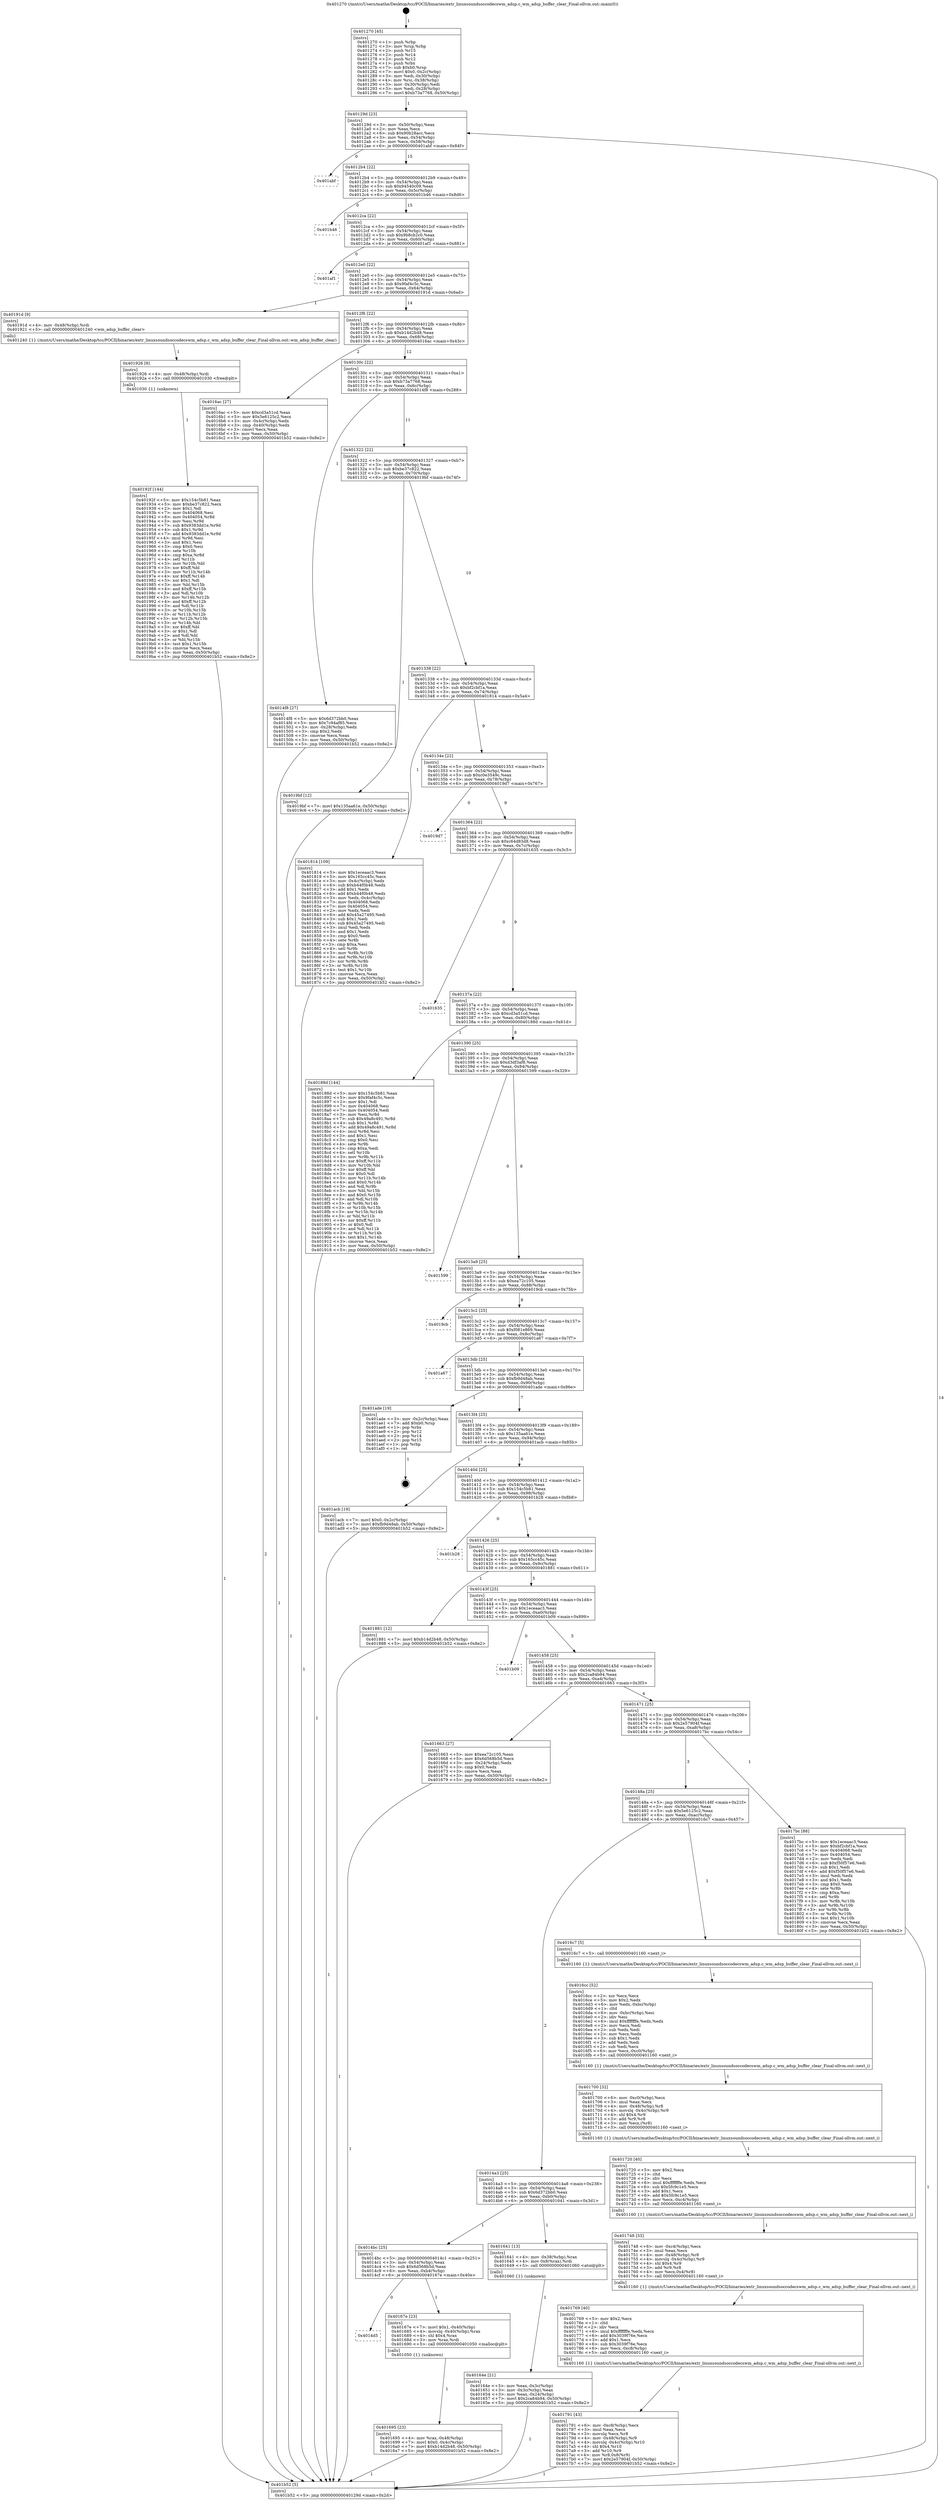 digraph "0x401270" {
  label = "0x401270 (/mnt/c/Users/mathe/Desktop/tcc/POCII/binaries/extr_linuxsoundsoccodecswm_adsp.c_wm_adsp_buffer_clear_Final-ollvm.out::main(0))"
  labelloc = "t"
  node[shape=record]

  Entry [label="",width=0.3,height=0.3,shape=circle,fillcolor=black,style=filled]
  "0x40129d" [label="{
     0x40129d [23]\l
     | [instrs]\l
     &nbsp;&nbsp;0x40129d \<+3\>: mov -0x50(%rbp),%eax\l
     &nbsp;&nbsp;0x4012a0 \<+2\>: mov %eax,%ecx\l
     &nbsp;&nbsp;0x4012a2 \<+6\>: sub $0x90b28acc,%ecx\l
     &nbsp;&nbsp;0x4012a8 \<+3\>: mov %eax,-0x54(%rbp)\l
     &nbsp;&nbsp;0x4012ab \<+3\>: mov %ecx,-0x58(%rbp)\l
     &nbsp;&nbsp;0x4012ae \<+6\>: je 0000000000401abf \<main+0x84f\>\l
  }"]
  "0x401abf" [label="{
     0x401abf\l
  }", style=dashed]
  "0x4012b4" [label="{
     0x4012b4 [22]\l
     | [instrs]\l
     &nbsp;&nbsp;0x4012b4 \<+5\>: jmp 00000000004012b9 \<main+0x49\>\l
     &nbsp;&nbsp;0x4012b9 \<+3\>: mov -0x54(%rbp),%eax\l
     &nbsp;&nbsp;0x4012bc \<+5\>: sub $0x94540c09,%eax\l
     &nbsp;&nbsp;0x4012c1 \<+3\>: mov %eax,-0x5c(%rbp)\l
     &nbsp;&nbsp;0x4012c4 \<+6\>: je 0000000000401b46 \<main+0x8d6\>\l
  }"]
  Exit [label="",width=0.3,height=0.3,shape=circle,fillcolor=black,style=filled,peripheries=2]
  "0x401b46" [label="{
     0x401b46\l
  }", style=dashed]
  "0x4012ca" [label="{
     0x4012ca [22]\l
     | [instrs]\l
     &nbsp;&nbsp;0x4012ca \<+5\>: jmp 00000000004012cf \<main+0x5f\>\l
     &nbsp;&nbsp;0x4012cf \<+3\>: mov -0x54(%rbp),%eax\l
     &nbsp;&nbsp;0x4012d2 \<+5\>: sub $0x9b8cb2c0,%eax\l
     &nbsp;&nbsp;0x4012d7 \<+3\>: mov %eax,-0x60(%rbp)\l
     &nbsp;&nbsp;0x4012da \<+6\>: je 0000000000401af1 \<main+0x881\>\l
  }"]
  "0x40192f" [label="{
     0x40192f [144]\l
     | [instrs]\l
     &nbsp;&nbsp;0x40192f \<+5\>: mov $0x154c5b81,%eax\l
     &nbsp;&nbsp;0x401934 \<+5\>: mov $0xbe37c822,%ecx\l
     &nbsp;&nbsp;0x401939 \<+2\>: mov $0x1,%dl\l
     &nbsp;&nbsp;0x40193b \<+7\>: mov 0x404068,%esi\l
     &nbsp;&nbsp;0x401942 \<+8\>: mov 0x404054,%r8d\l
     &nbsp;&nbsp;0x40194a \<+3\>: mov %esi,%r9d\l
     &nbsp;&nbsp;0x40194d \<+7\>: sub $0x9383dd1e,%r9d\l
     &nbsp;&nbsp;0x401954 \<+4\>: sub $0x1,%r9d\l
     &nbsp;&nbsp;0x401958 \<+7\>: add $0x9383dd1e,%r9d\l
     &nbsp;&nbsp;0x40195f \<+4\>: imul %r9d,%esi\l
     &nbsp;&nbsp;0x401963 \<+3\>: and $0x1,%esi\l
     &nbsp;&nbsp;0x401966 \<+3\>: cmp $0x0,%esi\l
     &nbsp;&nbsp;0x401969 \<+4\>: sete %r10b\l
     &nbsp;&nbsp;0x40196d \<+4\>: cmp $0xa,%r8d\l
     &nbsp;&nbsp;0x401971 \<+4\>: setl %r11b\l
     &nbsp;&nbsp;0x401975 \<+3\>: mov %r10b,%bl\l
     &nbsp;&nbsp;0x401978 \<+3\>: xor $0xff,%bl\l
     &nbsp;&nbsp;0x40197b \<+3\>: mov %r11b,%r14b\l
     &nbsp;&nbsp;0x40197e \<+4\>: xor $0xff,%r14b\l
     &nbsp;&nbsp;0x401982 \<+3\>: xor $0x1,%dl\l
     &nbsp;&nbsp;0x401985 \<+3\>: mov %bl,%r15b\l
     &nbsp;&nbsp;0x401988 \<+4\>: and $0xff,%r15b\l
     &nbsp;&nbsp;0x40198c \<+3\>: and %dl,%r10b\l
     &nbsp;&nbsp;0x40198f \<+3\>: mov %r14b,%r12b\l
     &nbsp;&nbsp;0x401992 \<+4\>: and $0xff,%r12b\l
     &nbsp;&nbsp;0x401996 \<+3\>: and %dl,%r11b\l
     &nbsp;&nbsp;0x401999 \<+3\>: or %r10b,%r15b\l
     &nbsp;&nbsp;0x40199c \<+3\>: or %r11b,%r12b\l
     &nbsp;&nbsp;0x40199f \<+3\>: xor %r12b,%r15b\l
     &nbsp;&nbsp;0x4019a2 \<+3\>: or %r14b,%bl\l
     &nbsp;&nbsp;0x4019a5 \<+3\>: xor $0xff,%bl\l
     &nbsp;&nbsp;0x4019a8 \<+3\>: or $0x1,%dl\l
     &nbsp;&nbsp;0x4019ab \<+2\>: and %dl,%bl\l
     &nbsp;&nbsp;0x4019ad \<+3\>: or %bl,%r15b\l
     &nbsp;&nbsp;0x4019b0 \<+4\>: test $0x1,%r15b\l
     &nbsp;&nbsp;0x4019b4 \<+3\>: cmovne %ecx,%eax\l
     &nbsp;&nbsp;0x4019b7 \<+3\>: mov %eax,-0x50(%rbp)\l
     &nbsp;&nbsp;0x4019ba \<+5\>: jmp 0000000000401b52 \<main+0x8e2\>\l
  }"]
  "0x401af1" [label="{
     0x401af1\l
  }", style=dashed]
  "0x4012e0" [label="{
     0x4012e0 [22]\l
     | [instrs]\l
     &nbsp;&nbsp;0x4012e0 \<+5\>: jmp 00000000004012e5 \<main+0x75\>\l
     &nbsp;&nbsp;0x4012e5 \<+3\>: mov -0x54(%rbp),%eax\l
     &nbsp;&nbsp;0x4012e8 \<+5\>: sub $0x9faf4c5c,%eax\l
     &nbsp;&nbsp;0x4012ed \<+3\>: mov %eax,-0x64(%rbp)\l
     &nbsp;&nbsp;0x4012f0 \<+6\>: je 000000000040191d \<main+0x6ad\>\l
  }"]
  "0x401926" [label="{
     0x401926 [9]\l
     | [instrs]\l
     &nbsp;&nbsp;0x401926 \<+4\>: mov -0x48(%rbp),%rdi\l
     &nbsp;&nbsp;0x40192a \<+5\>: call 0000000000401030 \<free@plt\>\l
     | [calls]\l
     &nbsp;&nbsp;0x401030 \{1\} (unknown)\l
  }"]
  "0x40191d" [label="{
     0x40191d [9]\l
     | [instrs]\l
     &nbsp;&nbsp;0x40191d \<+4\>: mov -0x48(%rbp),%rdi\l
     &nbsp;&nbsp;0x401921 \<+5\>: call 0000000000401240 \<wm_adsp_buffer_clear\>\l
     | [calls]\l
     &nbsp;&nbsp;0x401240 \{1\} (/mnt/c/Users/mathe/Desktop/tcc/POCII/binaries/extr_linuxsoundsoccodecswm_adsp.c_wm_adsp_buffer_clear_Final-ollvm.out::wm_adsp_buffer_clear)\l
  }"]
  "0x4012f6" [label="{
     0x4012f6 [22]\l
     | [instrs]\l
     &nbsp;&nbsp;0x4012f6 \<+5\>: jmp 00000000004012fb \<main+0x8b\>\l
     &nbsp;&nbsp;0x4012fb \<+3\>: mov -0x54(%rbp),%eax\l
     &nbsp;&nbsp;0x4012fe \<+5\>: sub $0xb14d2b48,%eax\l
     &nbsp;&nbsp;0x401303 \<+3\>: mov %eax,-0x68(%rbp)\l
     &nbsp;&nbsp;0x401306 \<+6\>: je 00000000004016ac \<main+0x43c\>\l
  }"]
  "0x401791" [label="{
     0x401791 [43]\l
     | [instrs]\l
     &nbsp;&nbsp;0x401791 \<+6\>: mov -0xc8(%rbp),%ecx\l
     &nbsp;&nbsp;0x401797 \<+3\>: imul %eax,%ecx\l
     &nbsp;&nbsp;0x40179a \<+3\>: movslq %ecx,%r8\l
     &nbsp;&nbsp;0x40179d \<+4\>: mov -0x48(%rbp),%r9\l
     &nbsp;&nbsp;0x4017a1 \<+4\>: movslq -0x4c(%rbp),%r10\l
     &nbsp;&nbsp;0x4017a5 \<+4\>: shl $0x4,%r10\l
     &nbsp;&nbsp;0x4017a9 \<+3\>: add %r10,%r9\l
     &nbsp;&nbsp;0x4017ac \<+4\>: mov %r8,0x8(%r9)\l
     &nbsp;&nbsp;0x4017b0 \<+7\>: movl $0x2e57904f,-0x50(%rbp)\l
     &nbsp;&nbsp;0x4017b7 \<+5\>: jmp 0000000000401b52 \<main+0x8e2\>\l
  }"]
  "0x4016ac" [label="{
     0x4016ac [27]\l
     | [instrs]\l
     &nbsp;&nbsp;0x4016ac \<+5\>: mov $0xcd3a51cd,%eax\l
     &nbsp;&nbsp;0x4016b1 \<+5\>: mov $0x5e6125c2,%ecx\l
     &nbsp;&nbsp;0x4016b6 \<+3\>: mov -0x4c(%rbp),%edx\l
     &nbsp;&nbsp;0x4016b9 \<+3\>: cmp -0x40(%rbp),%edx\l
     &nbsp;&nbsp;0x4016bc \<+3\>: cmovl %ecx,%eax\l
     &nbsp;&nbsp;0x4016bf \<+3\>: mov %eax,-0x50(%rbp)\l
     &nbsp;&nbsp;0x4016c2 \<+5\>: jmp 0000000000401b52 \<main+0x8e2\>\l
  }"]
  "0x40130c" [label="{
     0x40130c [22]\l
     | [instrs]\l
     &nbsp;&nbsp;0x40130c \<+5\>: jmp 0000000000401311 \<main+0xa1\>\l
     &nbsp;&nbsp;0x401311 \<+3\>: mov -0x54(%rbp),%eax\l
     &nbsp;&nbsp;0x401314 \<+5\>: sub $0xb73a7768,%eax\l
     &nbsp;&nbsp;0x401319 \<+3\>: mov %eax,-0x6c(%rbp)\l
     &nbsp;&nbsp;0x40131c \<+6\>: je 00000000004014f8 \<main+0x288\>\l
  }"]
  "0x401769" [label="{
     0x401769 [40]\l
     | [instrs]\l
     &nbsp;&nbsp;0x401769 \<+5\>: mov $0x2,%ecx\l
     &nbsp;&nbsp;0x40176e \<+1\>: cltd\l
     &nbsp;&nbsp;0x40176f \<+2\>: idiv %ecx\l
     &nbsp;&nbsp;0x401771 \<+6\>: imul $0xfffffffe,%edx,%ecx\l
     &nbsp;&nbsp;0x401777 \<+6\>: add $0x3039f76e,%ecx\l
     &nbsp;&nbsp;0x40177d \<+3\>: add $0x1,%ecx\l
     &nbsp;&nbsp;0x401780 \<+6\>: sub $0x3039f76e,%ecx\l
     &nbsp;&nbsp;0x401786 \<+6\>: mov %ecx,-0xc8(%rbp)\l
     &nbsp;&nbsp;0x40178c \<+5\>: call 0000000000401160 \<next_i\>\l
     | [calls]\l
     &nbsp;&nbsp;0x401160 \{1\} (/mnt/c/Users/mathe/Desktop/tcc/POCII/binaries/extr_linuxsoundsoccodecswm_adsp.c_wm_adsp_buffer_clear_Final-ollvm.out::next_i)\l
  }"]
  "0x4014f8" [label="{
     0x4014f8 [27]\l
     | [instrs]\l
     &nbsp;&nbsp;0x4014f8 \<+5\>: mov $0x6d372bb0,%eax\l
     &nbsp;&nbsp;0x4014fd \<+5\>: mov $0x7c94af85,%ecx\l
     &nbsp;&nbsp;0x401502 \<+3\>: mov -0x28(%rbp),%edx\l
     &nbsp;&nbsp;0x401505 \<+3\>: cmp $0x2,%edx\l
     &nbsp;&nbsp;0x401508 \<+3\>: cmovne %ecx,%eax\l
     &nbsp;&nbsp;0x40150b \<+3\>: mov %eax,-0x50(%rbp)\l
     &nbsp;&nbsp;0x40150e \<+5\>: jmp 0000000000401b52 \<main+0x8e2\>\l
  }"]
  "0x401322" [label="{
     0x401322 [22]\l
     | [instrs]\l
     &nbsp;&nbsp;0x401322 \<+5\>: jmp 0000000000401327 \<main+0xb7\>\l
     &nbsp;&nbsp;0x401327 \<+3\>: mov -0x54(%rbp),%eax\l
     &nbsp;&nbsp;0x40132a \<+5\>: sub $0xbe37c822,%eax\l
     &nbsp;&nbsp;0x40132f \<+3\>: mov %eax,-0x70(%rbp)\l
     &nbsp;&nbsp;0x401332 \<+6\>: je 00000000004019bf \<main+0x74f\>\l
  }"]
  "0x401b52" [label="{
     0x401b52 [5]\l
     | [instrs]\l
     &nbsp;&nbsp;0x401b52 \<+5\>: jmp 000000000040129d \<main+0x2d\>\l
  }"]
  "0x401270" [label="{
     0x401270 [45]\l
     | [instrs]\l
     &nbsp;&nbsp;0x401270 \<+1\>: push %rbp\l
     &nbsp;&nbsp;0x401271 \<+3\>: mov %rsp,%rbp\l
     &nbsp;&nbsp;0x401274 \<+2\>: push %r15\l
     &nbsp;&nbsp;0x401276 \<+2\>: push %r14\l
     &nbsp;&nbsp;0x401278 \<+2\>: push %r12\l
     &nbsp;&nbsp;0x40127a \<+1\>: push %rbx\l
     &nbsp;&nbsp;0x40127b \<+7\>: sub $0xb0,%rsp\l
     &nbsp;&nbsp;0x401282 \<+7\>: movl $0x0,-0x2c(%rbp)\l
     &nbsp;&nbsp;0x401289 \<+3\>: mov %edi,-0x30(%rbp)\l
     &nbsp;&nbsp;0x40128c \<+4\>: mov %rsi,-0x38(%rbp)\l
     &nbsp;&nbsp;0x401290 \<+3\>: mov -0x30(%rbp),%edi\l
     &nbsp;&nbsp;0x401293 \<+3\>: mov %edi,-0x28(%rbp)\l
     &nbsp;&nbsp;0x401296 \<+7\>: movl $0xb73a7768,-0x50(%rbp)\l
  }"]
  "0x401748" [label="{
     0x401748 [33]\l
     | [instrs]\l
     &nbsp;&nbsp;0x401748 \<+6\>: mov -0xc4(%rbp),%ecx\l
     &nbsp;&nbsp;0x40174e \<+3\>: imul %eax,%ecx\l
     &nbsp;&nbsp;0x401751 \<+4\>: mov -0x48(%rbp),%r8\l
     &nbsp;&nbsp;0x401755 \<+4\>: movslq -0x4c(%rbp),%r9\l
     &nbsp;&nbsp;0x401759 \<+4\>: shl $0x4,%r9\l
     &nbsp;&nbsp;0x40175d \<+3\>: add %r9,%r8\l
     &nbsp;&nbsp;0x401760 \<+4\>: mov %ecx,0x4(%r8)\l
     &nbsp;&nbsp;0x401764 \<+5\>: call 0000000000401160 \<next_i\>\l
     | [calls]\l
     &nbsp;&nbsp;0x401160 \{1\} (/mnt/c/Users/mathe/Desktop/tcc/POCII/binaries/extr_linuxsoundsoccodecswm_adsp.c_wm_adsp_buffer_clear_Final-ollvm.out::next_i)\l
  }"]
  "0x4019bf" [label="{
     0x4019bf [12]\l
     | [instrs]\l
     &nbsp;&nbsp;0x4019bf \<+7\>: movl $0x135aa61e,-0x50(%rbp)\l
     &nbsp;&nbsp;0x4019c6 \<+5\>: jmp 0000000000401b52 \<main+0x8e2\>\l
  }"]
  "0x401338" [label="{
     0x401338 [22]\l
     | [instrs]\l
     &nbsp;&nbsp;0x401338 \<+5\>: jmp 000000000040133d \<main+0xcd\>\l
     &nbsp;&nbsp;0x40133d \<+3\>: mov -0x54(%rbp),%eax\l
     &nbsp;&nbsp;0x401340 \<+5\>: sub $0xbf2cbf1a,%eax\l
     &nbsp;&nbsp;0x401345 \<+3\>: mov %eax,-0x74(%rbp)\l
     &nbsp;&nbsp;0x401348 \<+6\>: je 0000000000401814 \<main+0x5a4\>\l
  }"]
  "0x401720" [label="{
     0x401720 [40]\l
     | [instrs]\l
     &nbsp;&nbsp;0x401720 \<+5\>: mov $0x2,%ecx\l
     &nbsp;&nbsp;0x401725 \<+1\>: cltd\l
     &nbsp;&nbsp;0x401726 \<+2\>: idiv %ecx\l
     &nbsp;&nbsp;0x401728 \<+6\>: imul $0xfffffffe,%edx,%ecx\l
     &nbsp;&nbsp;0x40172e \<+6\>: sub $0x5fc9c1e5,%ecx\l
     &nbsp;&nbsp;0x401734 \<+3\>: add $0x1,%ecx\l
     &nbsp;&nbsp;0x401737 \<+6\>: add $0x5fc9c1e5,%ecx\l
     &nbsp;&nbsp;0x40173d \<+6\>: mov %ecx,-0xc4(%rbp)\l
     &nbsp;&nbsp;0x401743 \<+5\>: call 0000000000401160 \<next_i\>\l
     | [calls]\l
     &nbsp;&nbsp;0x401160 \{1\} (/mnt/c/Users/mathe/Desktop/tcc/POCII/binaries/extr_linuxsoundsoccodecswm_adsp.c_wm_adsp_buffer_clear_Final-ollvm.out::next_i)\l
  }"]
  "0x401814" [label="{
     0x401814 [109]\l
     | [instrs]\l
     &nbsp;&nbsp;0x401814 \<+5\>: mov $0x1eceaac3,%eax\l
     &nbsp;&nbsp;0x401819 \<+5\>: mov $0x165cc45c,%ecx\l
     &nbsp;&nbsp;0x40181e \<+3\>: mov -0x4c(%rbp),%edx\l
     &nbsp;&nbsp;0x401821 \<+6\>: sub $0xb44f0b48,%edx\l
     &nbsp;&nbsp;0x401827 \<+3\>: add $0x1,%edx\l
     &nbsp;&nbsp;0x40182a \<+6\>: add $0xb44f0b48,%edx\l
     &nbsp;&nbsp;0x401830 \<+3\>: mov %edx,-0x4c(%rbp)\l
     &nbsp;&nbsp;0x401833 \<+7\>: mov 0x404068,%edx\l
     &nbsp;&nbsp;0x40183a \<+7\>: mov 0x404054,%esi\l
     &nbsp;&nbsp;0x401841 \<+2\>: mov %edx,%edi\l
     &nbsp;&nbsp;0x401843 \<+6\>: add $0x45a27495,%edi\l
     &nbsp;&nbsp;0x401849 \<+3\>: sub $0x1,%edi\l
     &nbsp;&nbsp;0x40184c \<+6\>: sub $0x45a27495,%edi\l
     &nbsp;&nbsp;0x401852 \<+3\>: imul %edi,%edx\l
     &nbsp;&nbsp;0x401855 \<+3\>: and $0x1,%edx\l
     &nbsp;&nbsp;0x401858 \<+3\>: cmp $0x0,%edx\l
     &nbsp;&nbsp;0x40185b \<+4\>: sete %r8b\l
     &nbsp;&nbsp;0x40185f \<+3\>: cmp $0xa,%esi\l
     &nbsp;&nbsp;0x401862 \<+4\>: setl %r9b\l
     &nbsp;&nbsp;0x401866 \<+3\>: mov %r8b,%r10b\l
     &nbsp;&nbsp;0x401869 \<+3\>: and %r9b,%r10b\l
     &nbsp;&nbsp;0x40186c \<+3\>: xor %r9b,%r8b\l
     &nbsp;&nbsp;0x40186f \<+3\>: or %r8b,%r10b\l
     &nbsp;&nbsp;0x401872 \<+4\>: test $0x1,%r10b\l
     &nbsp;&nbsp;0x401876 \<+3\>: cmovne %ecx,%eax\l
     &nbsp;&nbsp;0x401879 \<+3\>: mov %eax,-0x50(%rbp)\l
     &nbsp;&nbsp;0x40187c \<+5\>: jmp 0000000000401b52 \<main+0x8e2\>\l
  }"]
  "0x40134e" [label="{
     0x40134e [22]\l
     | [instrs]\l
     &nbsp;&nbsp;0x40134e \<+5\>: jmp 0000000000401353 \<main+0xe3\>\l
     &nbsp;&nbsp;0x401353 \<+3\>: mov -0x54(%rbp),%eax\l
     &nbsp;&nbsp;0x401356 \<+5\>: sub $0xc0e3549c,%eax\l
     &nbsp;&nbsp;0x40135b \<+3\>: mov %eax,-0x78(%rbp)\l
     &nbsp;&nbsp;0x40135e \<+6\>: je 00000000004019d7 \<main+0x767\>\l
  }"]
  "0x401700" [label="{
     0x401700 [32]\l
     | [instrs]\l
     &nbsp;&nbsp;0x401700 \<+6\>: mov -0xc0(%rbp),%ecx\l
     &nbsp;&nbsp;0x401706 \<+3\>: imul %eax,%ecx\l
     &nbsp;&nbsp;0x401709 \<+4\>: mov -0x48(%rbp),%r8\l
     &nbsp;&nbsp;0x40170d \<+4\>: movslq -0x4c(%rbp),%r9\l
     &nbsp;&nbsp;0x401711 \<+4\>: shl $0x4,%r9\l
     &nbsp;&nbsp;0x401715 \<+3\>: add %r9,%r8\l
     &nbsp;&nbsp;0x401718 \<+3\>: mov %ecx,(%r8)\l
     &nbsp;&nbsp;0x40171b \<+5\>: call 0000000000401160 \<next_i\>\l
     | [calls]\l
     &nbsp;&nbsp;0x401160 \{1\} (/mnt/c/Users/mathe/Desktop/tcc/POCII/binaries/extr_linuxsoundsoccodecswm_adsp.c_wm_adsp_buffer_clear_Final-ollvm.out::next_i)\l
  }"]
  "0x4019d7" [label="{
     0x4019d7\l
  }", style=dashed]
  "0x401364" [label="{
     0x401364 [22]\l
     | [instrs]\l
     &nbsp;&nbsp;0x401364 \<+5\>: jmp 0000000000401369 \<main+0xf9\>\l
     &nbsp;&nbsp;0x401369 \<+3\>: mov -0x54(%rbp),%eax\l
     &nbsp;&nbsp;0x40136c \<+5\>: sub $0xc64d83d8,%eax\l
     &nbsp;&nbsp;0x401371 \<+3\>: mov %eax,-0x7c(%rbp)\l
     &nbsp;&nbsp;0x401374 \<+6\>: je 0000000000401635 \<main+0x3c5\>\l
  }"]
  "0x4016cc" [label="{
     0x4016cc [52]\l
     | [instrs]\l
     &nbsp;&nbsp;0x4016cc \<+2\>: xor %ecx,%ecx\l
     &nbsp;&nbsp;0x4016ce \<+5\>: mov $0x2,%edx\l
     &nbsp;&nbsp;0x4016d3 \<+6\>: mov %edx,-0xbc(%rbp)\l
     &nbsp;&nbsp;0x4016d9 \<+1\>: cltd\l
     &nbsp;&nbsp;0x4016da \<+6\>: mov -0xbc(%rbp),%esi\l
     &nbsp;&nbsp;0x4016e0 \<+2\>: idiv %esi\l
     &nbsp;&nbsp;0x4016e2 \<+6\>: imul $0xfffffffe,%edx,%edx\l
     &nbsp;&nbsp;0x4016e8 \<+2\>: mov %ecx,%edi\l
     &nbsp;&nbsp;0x4016ea \<+2\>: sub %edx,%edi\l
     &nbsp;&nbsp;0x4016ec \<+2\>: mov %ecx,%edx\l
     &nbsp;&nbsp;0x4016ee \<+3\>: sub $0x1,%edx\l
     &nbsp;&nbsp;0x4016f1 \<+2\>: add %edx,%edi\l
     &nbsp;&nbsp;0x4016f3 \<+2\>: sub %edi,%ecx\l
     &nbsp;&nbsp;0x4016f5 \<+6\>: mov %ecx,-0xc0(%rbp)\l
     &nbsp;&nbsp;0x4016fb \<+5\>: call 0000000000401160 \<next_i\>\l
     | [calls]\l
     &nbsp;&nbsp;0x401160 \{1\} (/mnt/c/Users/mathe/Desktop/tcc/POCII/binaries/extr_linuxsoundsoccodecswm_adsp.c_wm_adsp_buffer_clear_Final-ollvm.out::next_i)\l
  }"]
  "0x401635" [label="{
     0x401635\l
  }", style=dashed]
  "0x40137a" [label="{
     0x40137a [22]\l
     | [instrs]\l
     &nbsp;&nbsp;0x40137a \<+5\>: jmp 000000000040137f \<main+0x10f\>\l
     &nbsp;&nbsp;0x40137f \<+3\>: mov -0x54(%rbp),%eax\l
     &nbsp;&nbsp;0x401382 \<+5\>: sub $0xcd3a51cd,%eax\l
     &nbsp;&nbsp;0x401387 \<+3\>: mov %eax,-0x80(%rbp)\l
     &nbsp;&nbsp;0x40138a \<+6\>: je 000000000040188d \<main+0x61d\>\l
  }"]
  "0x401695" [label="{
     0x401695 [23]\l
     | [instrs]\l
     &nbsp;&nbsp;0x401695 \<+4\>: mov %rax,-0x48(%rbp)\l
     &nbsp;&nbsp;0x401699 \<+7\>: movl $0x0,-0x4c(%rbp)\l
     &nbsp;&nbsp;0x4016a0 \<+7\>: movl $0xb14d2b48,-0x50(%rbp)\l
     &nbsp;&nbsp;0x4016a7 \<+5\>: jmp 0000000000401b52 \<main+0x8e2\>\l
  }"]
  "0x40188d" [label="{
     0x40188d [144]\l
     | [instrs]\l
     &nbsp;&nbsp;0x40188d \<+5\>: mov $0x154c5b81,%eax\l
     &nbsp;&nbsp;0x401892 \<+5\>: mov $0x9faf4c5c,%ecx\l
     &nbsp;&nbsp;0x401897 \<+2\>: mov $0x1,%dl\l
     &nbsp;&nbsp;0x401899 \<+7\>: mov 0x404068,%esi\l
     &nbsp;&nbsp;0x4018a0 \<+7\>: mov 0x404054,%edi\l
     &nbsp;&nbsp;0x4018a7 \<+3\>: mov %esi,%r8d\l
     &nbsp;&nbsp;0x4018aa \<+7\>: sub $0x49a8c491,%r8d\l
     &nbsp;&nbsp;0x4018b1 \<+4\>: sub $0x1,%r8d\l
     &nbsp;&nbsp;0x4018b5 \<+7\>: add $0x49a8c491,%r8d\l
     &nbsp;&nbsp;0x4018bc \<+4\>: imul %r8d,%esi\l
     &nbsp;&nbsp;0x4018c0 \<+3\>: and $0x1,%esi\l
     &nbsp;&nbsp;0x4018c3 \<+3\>: cmp $0x0,%esi\l
     &nbsp;&nbsp;0x4018c6 \<+4\>: sete %r9b\l
     &nbsp;&nbsp;0x4018ca \<+3\>: cmp $0xa,%edi\l
     &nbsp;&nbsp;0x4018cd \<+4\>: setl %r10b\l
     &nbsp;&nbsp;0x4018d1 \<+3\>: mov %r9b,%r11b\l
     &nbsp;&nbsp;0x4018d4 \<+4\>: xor $0xff,%r11b\l
     &nbsp;&nbsp;0x4018d8 \<+3\>: mov %r10b,%bl\l
     &nbsp;&nbsp;0x4018db \<+3\>: xor $0xff,%bl\l
     &nbsp;&nbsp;0x4018de \<+3\>: xor $0x0,%dl\l
     &nbsp;&nbsp;0x4018e1 \<+3\>: mov %r11b,%r14b\l
     &nbsp;&nbsp;0x4018e4 \<+4\>: and $0x0,%r14b\l
     &nbsp;&nbsp;0x4018e8 \<+3\>: and %dl,%r9b\l
     &nbsp;&nbsp;0x4018eb \<+3\>: mov %bl,%r15b\l
     &nbsp;&nbsp;0x4018ee \<+4\>: and $0x0,%r15b\l
     &nbsp;&nbsp;0x4018f2 \<+3\>: and %dl,%r10b\l
     &nbsp;&nbsp;0x4018f5 \<+3\>: or %r9b,%r14b\l
     &nbsp;&nbsp;0x4018f8 \<+3\>: or %r10b,%r15b\l
     &nbsp;&nbsp;0x4018fb \<+3\>: xor %r15b,%r14b\l
     &nbsp;&nbsp;0x4018fe \<+3\>: or %bl,%r11b\l
     &nbsp;&nbsp;0x401901 \<+4\>: xor $0xff,%r11b\l
     &nbsp;&nbsp;0x401905 \<+3\>: or $0x0,%dl\l
     &nbsp;&nbsp;0x401908 \<+3\>: and %dl,%r11b\l
     &nbsp;&nbsp;0x40190b \<+3\>: or %r11b,%r14b\l
     &nbsp;&nbsp;0x40190e \<+4\>: test $0x1,%r14b\l
     &nbsp;&nbsp;0x401912 \<+3\>: cmovne %ecx,%eax\l
     &nbsp;&nbsp;0x401915 \<+3\>: mov %eax,-0x50(%rbp)\l
     &nbsp;&nbsp;0x401918 \<+5\>: jmp 0000000000401b52 \<main+0x8e2\>\l
  }"]
  "0x401390" [label="{
     0x401390 [25]\l
     | [instrs]\l
     &nbsp;&nbsp;0x401390 \<+5\>: jmp 0000000000401395 \<main+0x125\>\l
     &nbsp;&nbsp;0x401395 \<+3\>: mov -0x54(%rbp),%eax\l
     &nbsp;&nbsp;0x401398 \<+5\>: sub $0xd3df3af8,%eax\l
     &nbsp;&nbsp;0x40139d \<+6\>: mov %eax,-0x84(%rbp)\l
     &nbsp;&nbsp;0x4013a3 \<+6\>: je 0000000000401599 \<main+0x329\>\l
  }"]
  "0x4014d5" [label="{
     0x4014d5\l
  }", style=dashed]
  "0x401599" [label="{
     0x401599\l
  }", style=dashed]
  "0x4013a9" [label="{
     0x4013a9 [25]\l
     | [instrs]\l
     &nbsp;&nbsp;0x4013a9 \<+5\>: jmp 00000000004013ae \<main+0x13e\>\l
     &nbsp;&nbsp;0x4013ae \<+3\>: mov -0x54(%rbp),%eax\l
     &nbsp;&nbsp;0x4013b1 \<+5\>: sub $0xea72c105,%eax\l
     &nbsp;&nbsp;0x4013b6 \<+6\>: mov %eax,-0x88(%rbp)\l
     &nbsp;&nbsp;0x4013bc \<+6\>: je 00000000004019cb \<main+0x75b\>\l
  }"]
  "0x40167e" [label="{
     0x40167e [23]\l
     | [instrs]\l
     &nbsp;&nbsp;0x40167e \<+7\>: movl $0x1,-0x40(%rbp)\l
     &nbsp;&nbsp;0x401685 \<+4\>: movslq -0x40(%rbp),%rax\l
     &nbsp;&nbsp;0x401689 \<+4\>: shl $0x4,%rax\l
     &nbsp;&nbsp;0x40168d \<+3\>: mov %rax,%rdi\l
     &nbsp;&nbsp;0x401690 \<+5\>: call 0000000000401050 \<malloc@plt\>\l
     | [calls]\l
     &nbsp;&nbsp;0x401050 \{1\} (unknown)\l
  }"]
  "0x4019cb" [label="{
     0x4019cb\l
  }", style=dashed]
  "0x4013c2" [label="{
     0x4013c2 [25]\l
     | [instrs]\l
     &nbsp;&nbsp;0x4013c2 \<+5\>: jmp 00000000004013c7 \<main+0x157\>\l
     &nbsp;&nbsp;0x4013c7 \<+3\>: mov -0x54(%rbp),%eax\l
     &nbsp;&nbsp;0x4013ca \<+5\>: sub $0xf081e869,%eax\l
     &nbsp;&nbsp;0x4013cf \<+6\>: mov %eax,-0x8c(%rbp)\l
     &nbsp;&nbsp;0x4013d5 \<+6\>: je 0000000000401a67 \<main+0x7f7\>\l
  }"]
  "0x40164e" [label="{
     0x40164e [21]\l
     | [instrs]\l
     &nbsp;&nbsp;0x40164e \<+3\>: mov %eax,-0x3c(%rbp)\l
     &nbsp;&nbsp;0x401651 \<+3\>: mov -0x3c(%rbp),%eax\l
     &nbsp;&nbsp;0x401654 \<+3\>: mov %eax,-0x24(%rbp)\l
     &nbsp;&nbsp;0x401657 \<+7\>: movl $0x2ca84b94,-0x50(%rbp)\l
     &nbsp;&nbsp;0x40165e \<+5\>: jmp 0000000000401b52 \<main+0x8e2\>\l
  }"]
  "0x401a67" [label="{
     0x401a67\l
  }", style=dashed]
  "0x4013db" [label="{
     0x4013db [25]\l
     | [instrs]\l
     &nbsp;&nbsp;0x4013db \<+5\>: jmp 00000000004013e0 \<main+0x170\>\l
     &nbsp;&nbsp;0x4013e0 \<+3\>: mov -0x54(%rbp),%eax\l
     &nbsp;&nbsp;0x4013e3 \<+5\>: sub $0xfb9d48ab,%eax\l
     &nbsp;&nbsp;0x4013e8 \<+6\>: mov %eax,-0x90(%rbp)\l
     &nbsp;&nbsp;0x4013ee \<+6\>: je 0000000000401ade \<main+0x86e\>\l
  }"]
  "0x4014bc" [label="{
     0x4014bc [25]\l
     | [instrs]\l
     &nbsp;&nbsp;0x4014bc \<+5\>: jmp 00000000004014c1 \<main+0x251\>\l
     &nbsp;&nbsp;0x4014c1 \<+3\>: mov -0x54(%rbp),%eax\l
     &nbsp;&nbsp;0x4014c4 \<+5\>: sub $0x6d568b5d,%eax\l
     &nbsp;&nbsp;0x4014c9 \<+6\>: mov %eax,-0xb4(%rbp)\l
     &nbsp;&nbsp;0x4014cf \<+6\>: je 000000000040167e \<main+0x40e\>\l
  }"]
  "0x401ade" [label="{
     0x401ade [19]\l
     | [instrs]\l
     &nbsp;&nbsp;0x401ade \<+3\>: mov -0x2c(%rbp),%eax\l
     &nbsp;&nbsp;0x401ae1 \<+7\>: add $0xb0,%rsp\l
     &nbsp;&nbsp;0x401ae8 \<+1\>: pop %rbx\l
     &nbsp;&nbsp;0x401ae9 \<+2\>: pop %r12\l
     &nbsp;&nbsp;0x401aeb \<+2\>: pop %r14\l
     &nbsp;&nbsp;0x401aed \<+2\>: pop %r15\l
     &nbsp;&nbsp;0x401aef \<+1\>: pop %rbp\l
     &nbsp;&nbsp;0x401af0 \<+1\>: ret\l
  }"]
  "0x4013f4" [label="{
     0x4013f4 [25]\l
     | [instrs]\l
     &nbsp;&nbsp;0x4013f4 \<+5\>: jmp 00000000004013f9 \<main+0x189\>\l
     &nbsp;&nbsp;0x4013f9 \<+3\>: mov -0x54(%rbp),%eax\l
     &nbsp;&nbsp;0x4013fc \<+5\>: sub $0x135aa61e,%eax\l
     &nbsp;&nbsp;0x401401 \<+6\>: mov %eax,-0x94(%rbp)\l
     &nbsp;&nbsp;0x401407 \<+6\>: je 0000000000401acb \<main+0x85b\>\l
  }"]
  "0x401641" [label="{
     0x401641 [13]\l
     | [instrs]\l
     &nbsp;&nbsp;0x401641 \<+4\>: mov -0x38(%rbp),%rax\l
     &nbsp;&nbsp;0x401645 \<+4\>: mov 0x8(%rax),%rdi\l
     &nbsp;&nbsp;0x401649 \<+5\>: call 0000000000401060 \<atoi@plt\>\l
     | [calls]\l
     &nbsp;&nbsp;0x401060 \{1\} (unknown)\l
  }"]
  "0x401acb" [label="{
     0x401acb [19]\l
     | [instrs]\l
     &nbsp;&nbsp;0x401acb \<+7\>: movl $0x0,-0x2c(%rbp)\l
     &nbsp;&nbsp;0x401ad2 \<+7\>: movl $0xfb9d48ab,-0x50(%rbp)\l
     &nbsp;&nbsp;0x401ad9 \<+5\>: jmp 0000000000401b52 \<main+0x8e2\>\l
  }"]
  "0x40140d" [label="{
     0x40140d [25]\l
     | [instrs]\l
     &nbsp;&nbsp;0x40140d \<+5\>: jmp 0000000000401412 \<main+0x1a2\>\l
     &nbsp;&nbsp;0x401412 \<+3\>: mov -0x54(%rbp),%eax\l
     &nbsp;&nbsp;0x401415 \<+5\>: sub $0x154c5b81,%eax\l
     &nbsp;&nbsp;0x40141a \<+6\>: mov %eax,-0x98(%rbp)\l
     &nbsp;&nbsp;0x401420 \<+6\>: je 0000000000401b28 \<main+0x8b8\>\l
  }"]
  "0x4014a3" [label="{
     0x4014a3 [25]\l
     | [instrs]\l
     &nbsp;&nbsp;0x4014a3 \<+5\>: jmp 00000000004014a8 \<main+0x238\>\l
     &nbsp;&nbsp;0x4014a8 \<+3\>: mov -0x54(%rbp),%eax\l
     &nbsp;&nbsp;0x4014ab \<+5\>: sub $0x6d372bb0,%eax\l
     &nbsp;&nbsp;0x4014b0 \<+6\>: mov %eax,-0xb0(%rbp)\l
     &nbsp;&nbsp;0x4014b6 \<+6\>: je 0000000000401641 \<main+0x3d1\>\l
  }"]
  "0x401b28" [label="{
     0x401b28\l
  }", style=dashed]
  "0x401426" [label="{
     0x401426 [25]\l
     | [instrs]\l
     &nbsp;&nbsp;0x401426 \<+5\>: jmp 000000000040142b \<main+0x1bb\>\l
     &nbsp;&nbsp;0x40142b \<+3\>: mov -0x54(%rbp),%eax\l
     &nbsp;&nbsp;0x40142e \<+5\>: sub $0x165cc45c,%eax\l
     &nbsp;&nbsp;0x401433 \<+6\>: mov %eax,-0x9c(%rbp)\l
     &nbsp;&nbsp;0x401439 \<+6\>: je 0000000000401881 \<main+0x611\>\l
  }"]
  "0x4016c7" [label="{
     0x4016c7 [5]\l
     | [instrs]\l
     &nbsp;&nbsp;0x4016c7 \<+5\>: call 0000000000401160 \<next_i\>\l
     | [calls]\l
     &nbsp;&nbsp;0x401160 \{1\} (/mnt/c/Users/mathe/Desktop/tcc/POCII/binaries/extr_linuxsoundsoccodecswm_adsp.c_wm_adsp_buffer_clear_Final-ollvm.out::next_i)\l
  }"]
  "0x401881" [label="{
     0x401881 [12]\l
     | [instrs]\l
     &nbsp;&nbsp;0x401881 \<+7\>: movl $0xb14d2b48,-0x50(%rbp)\l
     &nbsp;&nbsp;0x401888 \<+5\>: jmp 0000000000401b52 \<main+0x8e2\>\l
  }"]
  "0x40143f" [label="{
     0x40143f [25]\l
     | [instrs]\l
     &nbsp;&nbsp;0x40143f \<+5\>: jmp 0000000000401444 \<main+0x1d4\>\l
     &nbsp;&nbsp;0x401444 \<+3\>: mov -0x54(%rbp),%eax\l
     &nbsp;&nbsp;0x401447 \<+5\>: sub $0x1eceaac3,%eax\l
     &nbsp;&nbsp;0x40144c \<+6\>: mov %eax,-0xa0(%rbp)\l
     &nbsp;&nbsp;0x401452 \<+6\>: je 0000000000401b09 \<main+0x899\>\l
  }"]
  "0x40148a" [label="{
     0x40148a [25]\l
     | [instrs]\l
     &nbsp;&nbsp;0x40148a \<+5\>: jmp 000000000040148f \<main+0x21f\>\l
     &nbsp;&nbsp;0x40148f \<+3\>: mov -0x54(%rbp),%eax\l
     &nbsp;&nbsp;0x401492 \<+5\>: sub $0x5e6125c2,%eax\l
     &nbsp;&nbsp;0x401497 \<+6\>: mov %eax,-0xac(%rbp)\l
     &nbsp;&nbsp;0x40149d \<+6\>: je 00000000004016c7 \<main+0x457\>\l
  }"]
  "0x401b09" [label="{
     0x401b09\l
  }", style=dashed]
  "0x401458" [label="{
     0x401458 [25]\l
     | [instrs]\l
     &nbsp;&nbsp;0x401458 \<+5\>: jmp 000000000040145d \<main+0x1ed\>\l
     &nbsp;&nbsp;0x40145d \<+3\>: mov -0x54(%rbp),%eax\l
     &nbsp;&nbsp;0x401460 \<+5\>: sub $0x2ca84b94,%eax\l
     &nbsp;&nbsp;0x401465 \<+6\>: mov %eax,-0xa4(%rbp)\l
     &nbsp;&nbsp;0x40146b \<+6\>: je 0000000000401663 \<main+0x3f3\>\l
  }"]
  "0x4017bc" [label="{
     0x4017bc [88]\l
     | [instrs]\l
     &nbsp;&nbsp;0x4017bc \<+5\>: mov $0x1eceaac3,%eax\l
     &nbsp;&nbsp;0x4017c1 \<+5\>: mov $0xbf2cbf1a,%ecx\l
     &nbsp;&nbsp;0x4017c6 \<+7\>: mov 0x404068,%edx\l
     &nbsp;&nbsp;0x4017cd \<+7\>: mov 0x404054,%esi\l
     &nbsp;&nbsp;0x4017d4 \<+2\>: mov %edx,%edi\l
     &nbsp;&nbsp;0x4017d6 \<+6\>: sub $0xf50f57e6,%edi\l
     &nbsp;&nbsp;0x4017dc \<+3\>: sub $0x1,%edi\l
     &nbsp;&nbsp;0x4017df \<+6\>: add $0xf50f57e6,%edi\l
     &nbsp;&nbsp;0x4017e5 \<+3\>: imul %edi,%edx\l
     &nbsp;&nbsp;0x4017e8 \<+3\>: and $0x1,%edx\l
     &nbsp;&nbsp;0x4017eb \<+3\>: cmp $0x0,%edx\l
     &nbsp;&nbsp;0x4017ee \<+4\>: sete %r8b\l
     &nbsp;&nbsp;0x4017f2 \<+3\>: cmp $0xa,%esi\l
     &nbsp;&nbsp;0x4017f5 \<+4\>: setl %r9b\l
     &nbsp;&nbsp;0x4017f9 \<+3\>: mov %r8b,%r10b\l
     &nbsp;&nbsp;0x4017fc \<+3\>: and %r9b,%r10b\l
     &nbsp;&nbsp;0x4017ff \<+3\>: xor %r9b,%r8b\l
     &nbsp;&nbsp;0x401802 \<+3\>: or %r8b,%r10b\l
     &nbsp;&nbsp;0x401805 \<+4\>: test $0x1,%r10b\l
     &nbsp;&nbsp;0x401809 \<+3\>: cmovne %ecx,%eax\l
     &nbsp;&nbsp;0x40180c \<+3\>: mov %eax,-0x50(%rbp)\l
     &nbsp;&nbsp;0x40180f \<+5\>: jmp 0000000000401b52 \<main+0x8e2\>\l
  }"]
  "0x401663" [label="{
     0x401663 [27]\l
     | [instrs]\l
     &nbsp;&nbsp;0x401663 \<+5\>: mov $0xea72c105,%eax\l
     &nbsp;&nbsp;0x401668 \<+5\>: mov $0x6d568b5d,%ecx\l
     &nbsp;&nbsp;0x40166d \<+3\>: mov -0x24(%rbp),%edx\l
     &nbsp;&nbsp;0x401670 \<+3\>: cmp $0x0,%edx\l
     &nbsp;&nbsp;0x401673 \<+3\>: cmove %ecx,%eax\l
     &nbsp;&nbsp;0x401676 \<+3\>: mov %eax,-0x50(%rbp)\l
     &nbsp;&nbsp;0x401679 \<+5\>: jmp 0000000000401b52 \<main+0x8e2\>\l
  }"]
  "0x401471" [label="{
     0x401471 [25]\l
     | [instrs]\l
     &nbsp;&nbsp;0x401471 \<+5\>: jmp 0000000000401476 \<main+0x206\>\l
     &nbsp;&nbsp;0x401476 \<+3\>: mov -0x54(%rbp),%eax\l
     &nbsp;&nbsp;0x401479 \<+5\>: sub $0x2e57904f,%eax\l
     &nbsp;&nbsp;0x40147e \<+6\>: mov %eax,-0xa8(%rbp)\l
     &nbsp;&nbsp;0x401484 \<+6\>: je 00000000004017bc \<main+0x54c\>\l
  }"]
  Entry -> "0x401270" [label=" 1"]
  "0x40129d" -> "0x401abf" [label=" 0"]
  "0x40129d" -> "0x4012b4" [label=" 15"]
  "0x401ade" -> Exit [label=" 1"]
  "0x4012b4" -> "0x401b46" [label=" 0"]
  "0x4012b4" -> "0x4012ca" [label=" 15"]
  "0x401acb" -> "0x401b52" [label=" 1"]
  "0x4012ca" -> "0x401af1" [label=" 0"]
  "0x4012ca" -> "0x4012e0" [label=" 15"]
  "0x4019bf" -> "0x401b52" [label=" 1"]
  "0x4012e0" -> "0x40191d" [label=" 1"]
  "0x4012e0" -> "0x4012f6" [label=" 14"]
  "0x40192f" -> "0x401b52" [label=" 1"]
  "0x4012f6" -> "0x4016ac" [label=" 2"]
  "0x4012f6" -> "0x40130c" [label=" 12"]
  "0x401926" -> "0x40192f" [label=" 1"]
  "0x40130c" -> "0x4014f8" [label=" 1"]
  "0x40130c" -> "0x401322" [label=" 11"]
  "0x4014f8" -> "0x401b52" [label=" 1"]
  "0x401270" -> "0x40129d" [label=" 1"]
  "0x401b52" -> "0x40129d" [label=" 14"]
  "0x40191d" -> "0x401926" [label=" 1"]
  "0x401322" -> "0x4019bf" [label=" 1"]
  "0x401322" -> "0x401338" [label=" 10"]
  "0x40188d" -> "0x401b52" [label=" 1"]
  "0x401338" -> "0x401814" [label=" 1"]
  "0x401338" -> "0x40134e" [label=" 9"]
  "0x401881" -> "0x401b52" [label=" 1"]
  "0x40134e" -> "0x4019d7" [label=" 0"]
  "0x40134e" -> "0x401364" [label=" 9"]
  "0x401814" -> "0x401b52" [label=" 1"]
  "0x401364" -> "0x401635" [label=" 0"]
  "0x401364" -> "0x40137a" [label=" 9"]
  "0x4017bc" -> "0x401b52" [label=" 1"]
  "0x40137a" -> "0x40188d" [label=" 1"]
  "0x40137a" -> "0x401390" [label=" 8"]
  "0x401791" -> "0x401b52" [label=" 1"]
  "0x401390" -> "0x401599" [label=" 0"]
  "0x401390" -> "0x4013a9" [label=" 8"]
  "0x401769" -> "0x401791" [label=" 1"]
  "0x4013a9" -> "0x4019cb" [label=" 0"]
  "0x4013a9" -> "0x4013c2" [label=" 8"]
  "0x401748" -> "0x401769" [label=" 1"]
  "0x4013c2" -> "0x401a67" [label=" 0"]
  "0x4013c2" -> "0x4013db" [label=" 8"]
  "0x401700" -> "0x401720" [label=" 1"]
  "0x4013db" -> "0x401ade" [label=" 1"]
  "0x4013db" -> "0x4013f4" [label=" 7"]
  "0x4016cc" -> "0x401700" [label=" 1"]
  "0x4013f4" -> "0x401acb" [label=" 1"]
  "0x4013f4" -> "0x40140d" [label=" 6"]
  "0x4016c7" -> "0x4016cc" [label=" 1"]
  "0x40140d" -> "0x401b28" [label=" 0"]
  "0x40140d" -> "0x401426" [label=" 6"]
  "0x401695" -> "0x401b52" [label=" 1"]
  "0x401426" -> "0x401881" [label=" 1"]
  "0x401426" -> "0x40143f" [label=" 5"]
  "0x40167e" -> "0x401695" [label=" 1"]
  "0x40143f" -> "0x401b09" [label=" 0"]
  "0x40143f" -> "0x401458" [label=" 5"]
  "0x4014bc" -> "0x40167e" [label=" 1"]
  "0x401458" -> "0x401663" [label=" 1"]
  "0x401458" -> "0x401471" [label=" 4"]
  "0x401720" -> "0x401748" [label=" 1"]
  "0x401471" -> "0x4017bc" [label=" 1"]
  "0x401471" -> "0x40148a" [label=" 3"]
  "0x4014bc" -> "0x4014d5" [label=" 0"]
  "0x40148a" -> "0x4016c7" [label=" 1"]
  "0x40148a" -> "0x4014a3" [label=" 2"]
  "0x4016ac" -> "0x401b52" [label=" 2"]
  "0x4014a3" -> "0x401641" [label=" 1"]
  "0x4014a3" -> "0x4014bc" [label=" 1"]
  "0x401641" -> "0x40164e" [label=" 1"]
  "0x40164e" -> "0x401b52" [label=" 1"]
  "0x401663" -> "0x401b52" [label=" 1"]
}
